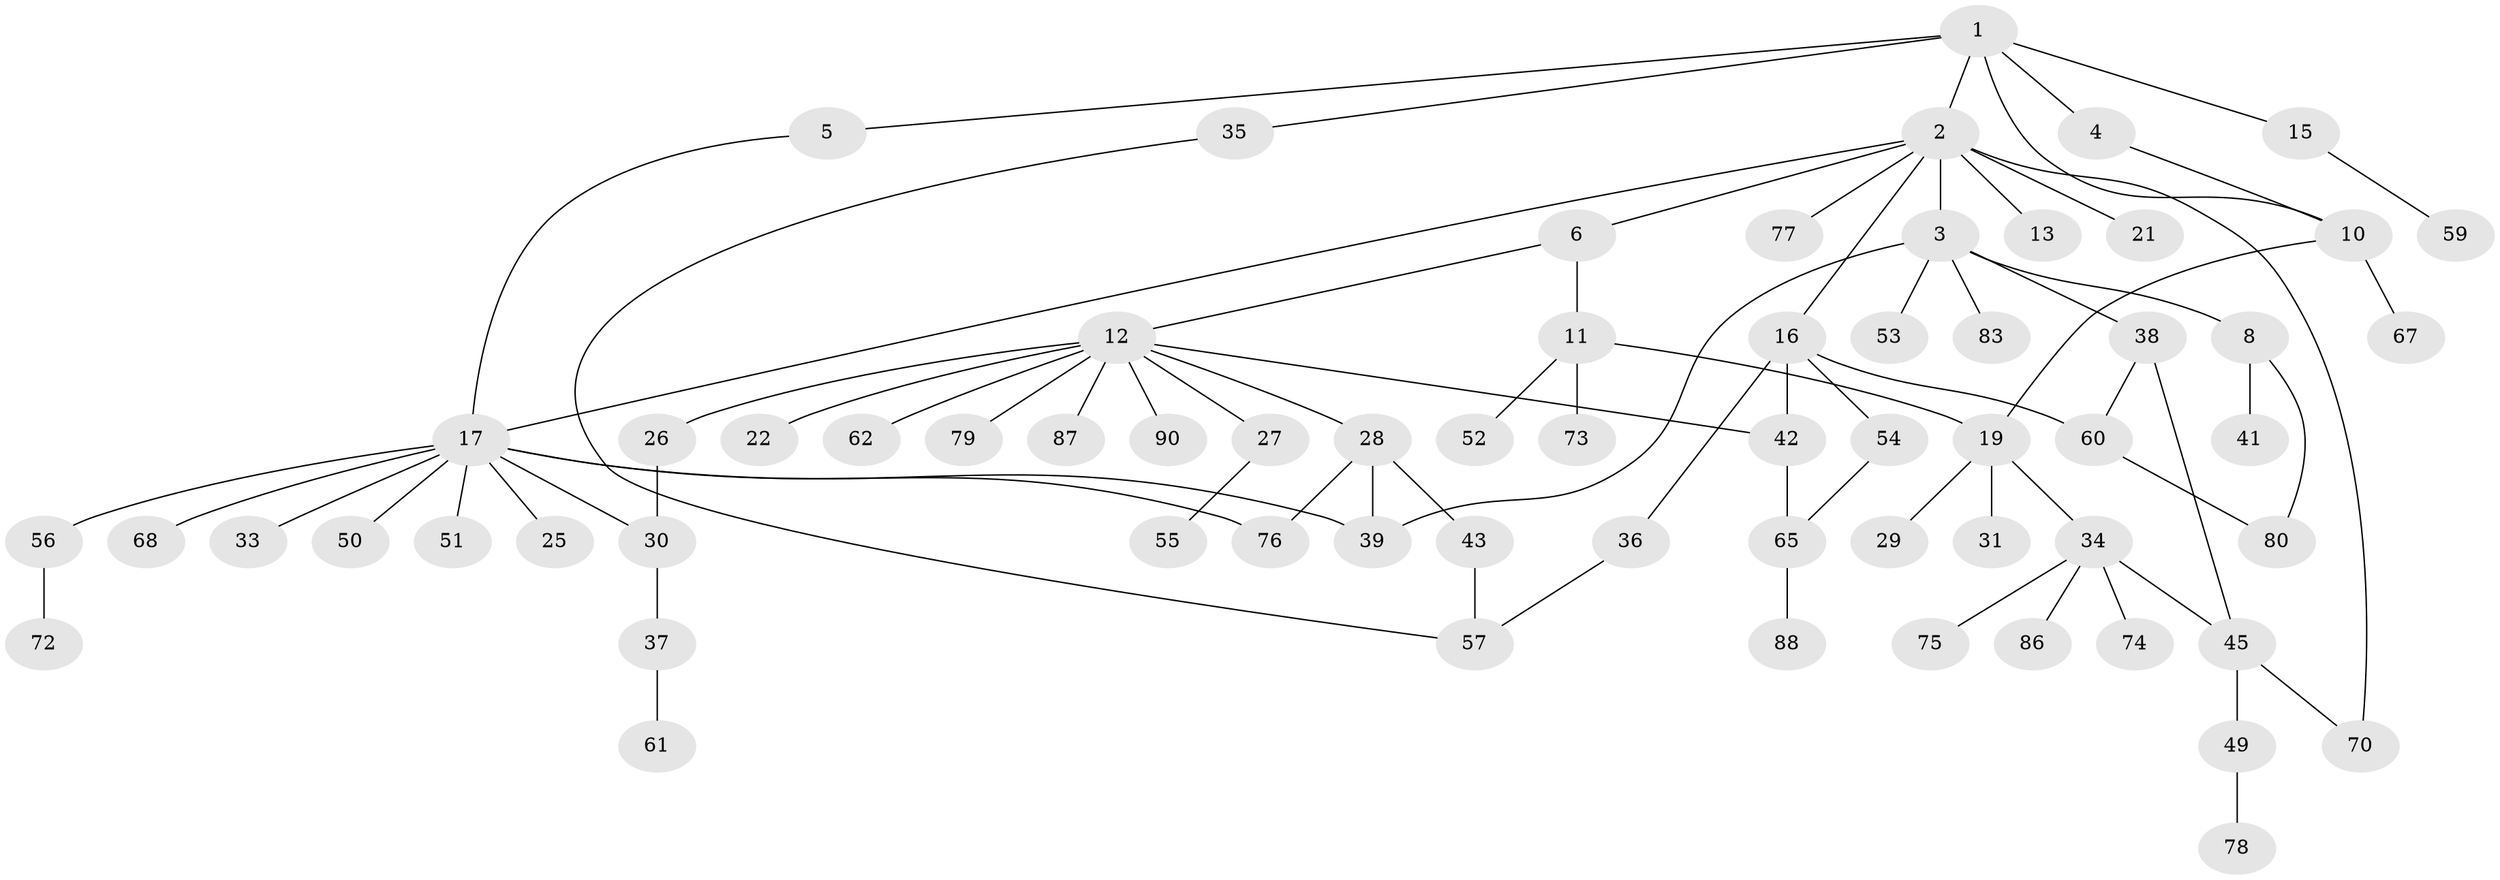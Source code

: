 // Generated by graph-tools (version 1.1) at 2025/51/02/27/25 19:51:37]
// undirected, 66 vertices, 80 edges
graph export_dot {
graph [start="1"]
  node [color=gray90,style=filled];
  1 [super="+9"];
  2 [super="+24"];
  3 [super="+7"];
  4 [super="+32"];
  5;
  6;
  8 [super="+46"];
  10 [super="+47"];
  11 [super="+20"];
  12 [super="+14"];
  13;
  15 [super="+44"];
  16;
  17 [super="+18"];
  19 [super="+23"];
  21;
  22 [super="+40"];
  25;
  26 [super="+64"];
  27;
  28 [super="+91"];
  29;
  30 [super="+89"];
  31;
  33;
  34 [super="+84"];
  35 [super="+71"];
  36;
  37 [super="+48"];
  38;
  39;
  41;
  42 [super="+82"];
  43;
  45 [super="+81"];
  49 [super="+69"];
  50;
  51;
  52;
  53;
  54 [super="+66"];
  55;
  56;
  57 [super="+58"];
  59;
  60 [super="+63"];
  61;
  62;
  65;
  67;
  68;
  70 [super="+85"];
  72;
  73;
  74;
  75;
  76;
  77;
  78;
  79;
  80;
  83;
  86;
  87;
  88;
  90;
  1 -- 2 [weight=2];
  1 -- 4 [weight=2];
  1 -- 5;
  1 -- 15;
  1 -- 10;
  1 -- 35;
  2 -- 3;
  2 -- 6;
  2 -- 13;
  2 -- 16;
  2 -- 21;
  2 -- 70;
  2 -- 17;
  2 -- 77;
  3 -- 8;
  3 -- 38;
  3 -- 53;
  3 -- 83;
  3 -- 39;
  4 -- 10;
  5 -- 17;
  6 -- 11;
  6 -- 12;
  8 -- 41;
  8 -- 80;
  10 -- 67;
  10 -- 19;
  11 -- 19;
  11 -- 52;
  11 -- 73;
  12 -- 22;
  12 -- 26;
  12 -- 27;
  12 -- 62;
  12 -- 79;
  12 -- 87;
  12 -- 90;
  12 -- 28;
  12 -- 42;
  15 -- 59;
  16 -- 36;
  16 -- 42;
  16 -- 54;
  16 -- 60;
  17 -- 25;
  17 -- 68;
  17 -- 76;
  17 -- 33;
  17 -- 39;
  17 -- 50;
  17 -- 51;
  17 -- 56;
  17 -- 30;
  19 -- 34;
  19 -- 29;
  19 -- 31;
  26 -- 30;
  27 -- 55;
  28 -- 43;
  28 -- 76;
  28 -- 39;
  30 -- 37;
  34 -- 74;
  34 -- 75;
  34 -- 86;
  34 -- 45;
  35 -- 57;
  36 -- 57;
  37 -- 61;
  38 -- 45;
  38 -- 60;
  42 -- 65;
  43 -- 57;
  45 -- 49;
  45 -- 70;
  49 -- 78;
  54 -- 65;
  56 -- 72;
  60 -- 80;
  65 -- 88;
}
